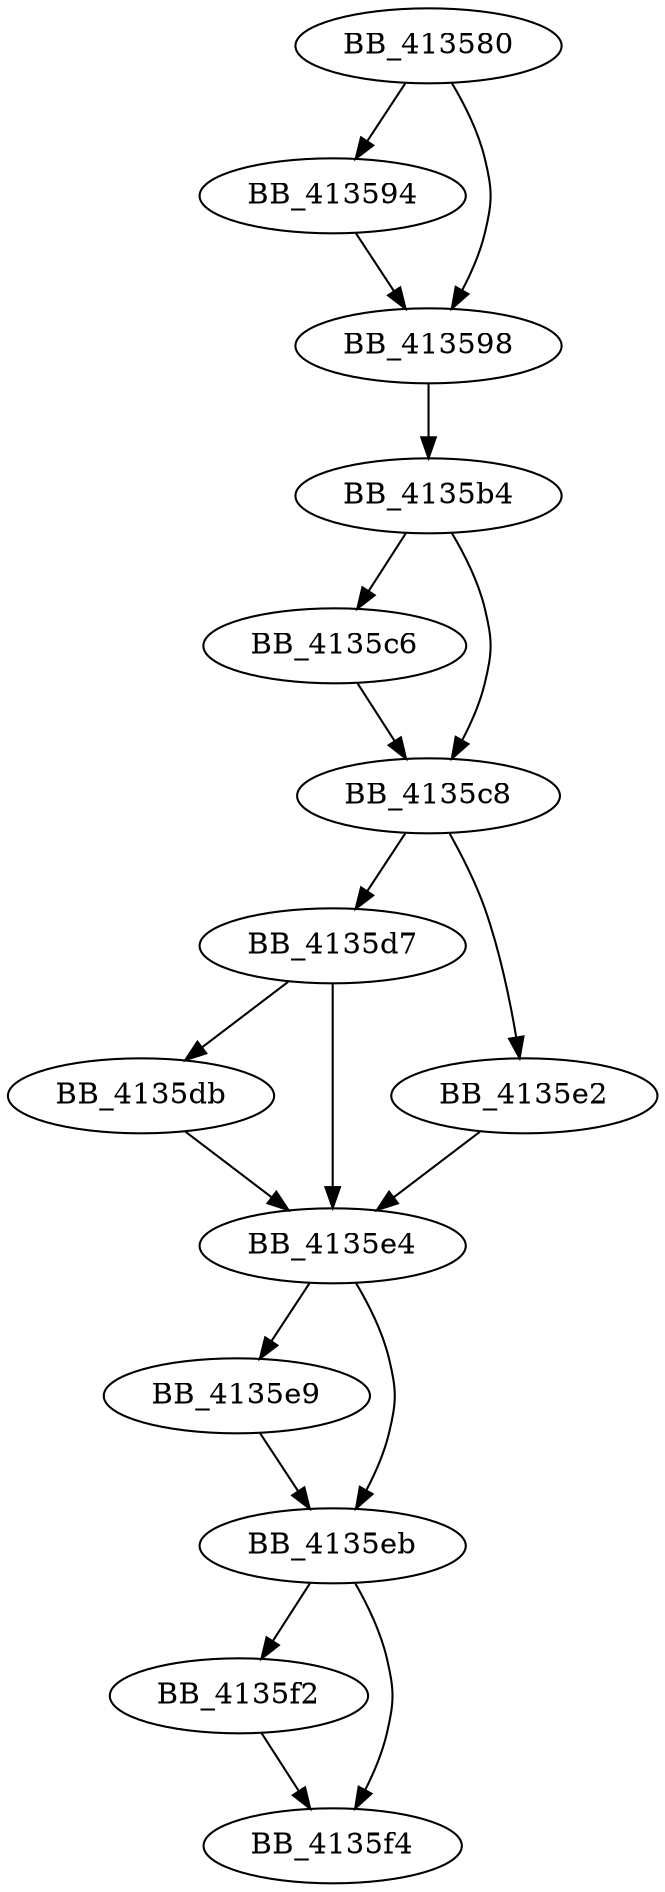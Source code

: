 DiGraph sub_413580{
BB_413580->BB_413594
BB_413580->BB_413598
BB_413594->BB_413598
BB_413598->BB_4135b4
BB_4135b4->BB_4135c6
BB_4135b4->BB_4135c8
BB_4135c6->BB_4135c8
BB_4135c8->BB_4135d7
BB_4135c8->BB_4135e2
BB_4135d7->BB_4135db
BB_4135d7->BB_4135e4
BB_4135db->BB_4135e4
BB_4135e2->BB_4135e4
BB_4135e4->BB_4135e9
BB_4135e4->BB_4135eb
BB_4135e9->BB_4135eb
BB_4135eb->BB_4135f2
BB_4135eb->BB_4135f4
BB_4135f2->BB_4135f4
}
